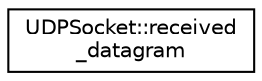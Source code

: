digraph "类继承关系图"
{
 // LATEX_PDF_SIZE
  edge [fontname="Helvetica",fontsize="10",labelfontname="Helvetica",labelfontsize="10"];
  node [fontname="Helvetica",fontsize="10",shape=record];
  rankdir="LR";
  Node0 [label="UDPSocket::received\l_datagram",height=0.2,width=0.4,color="black", fillcolor="white", style="filled",URL="$structUDPSocket_1_1received__datagram.html",tooltip="Returned by UDPSocket::recv; carries received data and information about the sender"];
}
